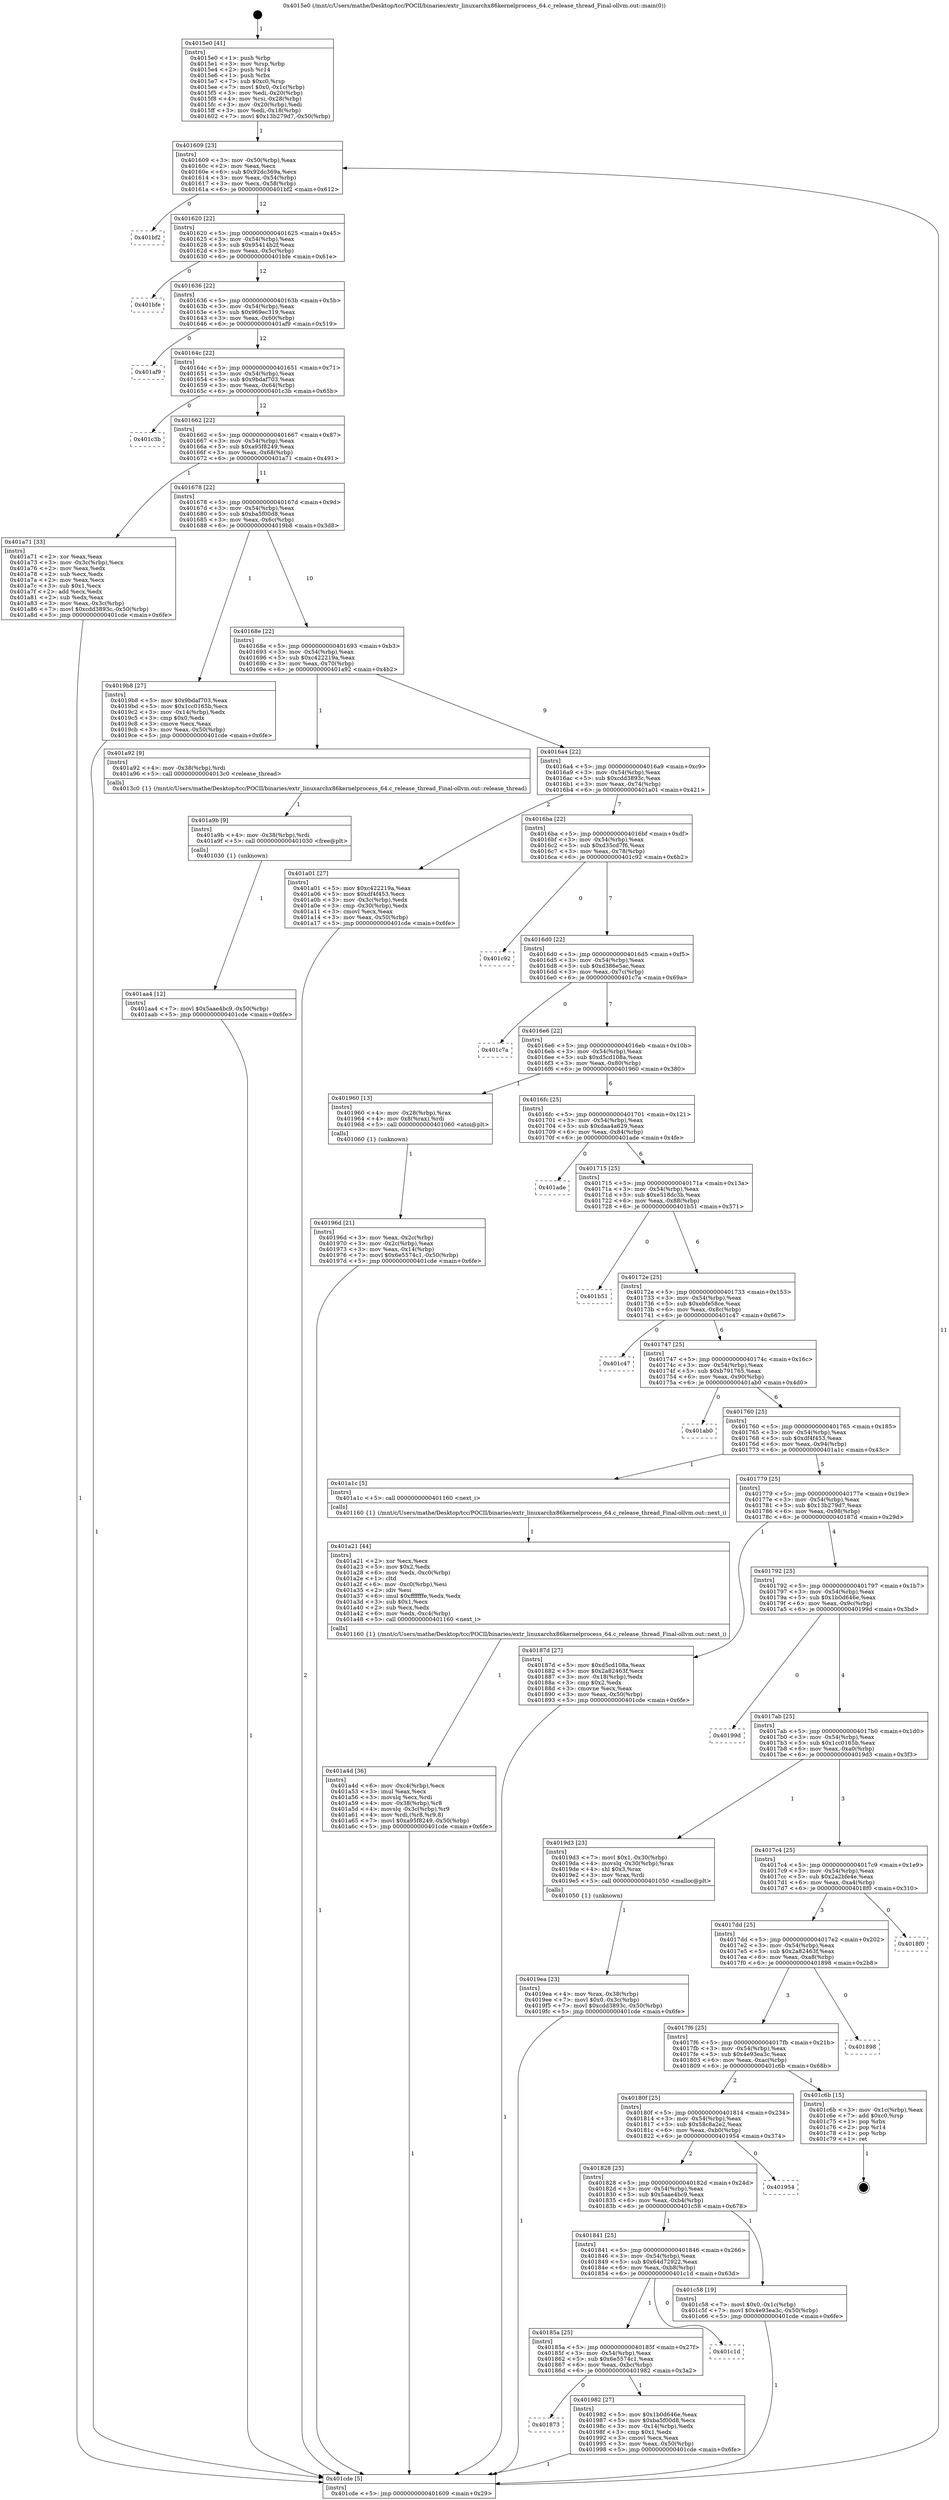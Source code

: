 digraph "0x4015e0" {
  label = "0x4015e0 (/mnt/c/Users/mathe/Desktop/tcc/POCII/binaries/extr_linuxarchx86kernelprocess_64.c_release_thread_Final-ollvm.out::main(0))"
  labelloc = "t"
  node[shape=record]

  Entry [label="",width=0.3,height=0.3,shape=circle,fillcolor=black,style=filled]
  "0x401609" [label="{
     0x401609 [23]\l
     | [instrs]\l
     &nbsp;&nbsp;0x401609 \<+3\>: mov -0x50(%rbp),%eax\l
     &nbsp;&nbsp;0x40160c \<+2\>: mov %eax,%ecx\l
     &nbsp;&nbsp;0x40160e \<+6\>: sub $0x92dc369a,%ecx\l
     &nbsp;&nbsp;0x401614 \<+3\>: mov %eax,-0x54(%rbp)\l
     &nbsp;&nbsp;0x401617 \<+3\>: mov %ecx,-0x58(%rbp)\l
     &nbsp;&nbsp;0x40161a \<+6\>: je 0000000000401bf2 \<main+0x612\>\l
  }"]
  "0x401bf2" [label="{
     0x401bf2\l
  }", style=dashed]
  "0x401620" [label="{
     0x401620 [22]\l
     | [instrs]\l
     &nbsp;&nbsp;0x401620 \<+5\>: jmp 0000000000401625 \<main+0x45\>\l
     &nbsp;&nbsp;0x401625 \<+3\>: mov -0x54(%rbp),%eax\l
     &nbsp;&nbsp;0x401628 \<+5\>: sub $0x95414b2f,%eax\l
     &nbsp;&nbsp;0x40162d \<+3\>: mov %eax,-0x5c(%rbp)\l
     &nbsp;&nbsp;0x401630 \<+6\>: je 0000000000401bfe \<main+0x61e\>\l
  }"]
  Exit [label="",width=0.3,height=0.3,shape=circle,fillcolor=black,style=filled,peripheries=2]
  "0x401bfe" [label="{
     0x401bfe\l
  }", style=dashed]
  "0x401636" [label="{
     0x401636 [22]\l
     | [instrs]\l
     &nbsp;&nbsp;0x401636 \<+5\>: jmp 000000000040163b \<main+0x5b\>\l
     &nbsp;&nbsp;0x40163b \<+3\>: mov -0x54(%rbp),%eax\l
     &nbsp;&nbsp;0x40163e \<+5\>: sub $0x969ec319,%eax\l
     &nbsp;&nbsp;0x401643 \<+3\>: mov %eax,-0x60(%rbp)\l
     &nbsp;&nbsp;0x401646 \<+6\>: je 0000000000401af9 \<main+0x519\>\l
  }"]
  "0x401aa4" [label="{
     0x401aa4 [12]\l
     | [instrs]\l
     &nbsp;&nbsp;0x401aa4 \<+7\>: movl $0x5aae4bc9,-0x50(%rbp)\l
     &nbsp;&nbsp;0x401aab \<+5\>: jmp 0000000000401cde \<main+0x6fe\>\l
  }"]
  "0x401af9" [label="{
     0x401af9\l
  }", style=dashed]
  "0x40164c" [label="{
     0x40164c [22]\l
     | [instrs]\l
     &nbsp;&nbsp;0x40164c \<+5\>: jmp 0000000000401651 \<main+0x71\>\l
     &nbsp;&nbsp;0x401651 \<+3\>: mov -0x54(%rbp),%eax\l
     &nbsp;&nbsp;0x401654 \<+5\>: sub $0x9bdaf703,%eax\l
     &nbsp;&nbsp;0x401659 \<+3\>: mov %eax,-0x64(%rbp)\l
     &nbsp;&nbsp;0x40165c \<+6\>: je 0000000000401c3b \<main+0x65b\>\l
  }"]
  "0x401a9b" [label="{
     0x401a9b [9]\l
     | [instrs]\l
     &nbsp;&nbsp;0x401a9b \<+4\>: mov -0x38(%rbp),%rdi\l
     &nbsp;&nbsp;0x401a9f \<+5\>: call 0000000000401030 \<free@plt\>\l
     | [calls]\l
     &nbsp;&nbsp;0x401030 \{1\} (unknown)\l
  }"]
  "0x401c3b" [label="{
     0x401c3b\l
  }", style=dashed]
  "0x401662" [label="{
     0x401662 [22]\l
     | [instrs]\l
     &nbsp;&nbsp;0x401662 \<+5\>: jmp 0000000000401667 \<main+0x87\>\l
     &nbsp;&nbsp;0x401667 \<+3\>: mov -0x54(%rbp),%eax\l
     &nbsp;&nbsp;0x40166a \<+5\>: sub $0xa95f8249,%eax\l
     &nbsp;&nbsp;0x40166f \<+3\>: mov %eax,-0x68(%rbp)\l
     &nbsp;&nbsp;0x401672 \<+6\>: je 0000000000401a71 \<main+0x491\>\l
  }"]
  "0x401a4d" [label="{
     0x401a4d [36]\l
     | [instrs]\l
     &nbsp;&nbsp;0x401a4d \<+6\>: mov -0xc4(%rbp),%ecx\l
     &nbsp;&nbsp;0x401a53 \<+3\>: imul %eax,%ecx\l
     &nbsp;&nbsp;0x401a56 \<+3\>: movslq %ecx,%rdi\l
     &nbsp;&nbsp;0x401a59 \<+4\>: mov -0x38(%rbp),%r8\l
     &nbsp;&nbsp;0x401a5d \<+4\>: movslq -0x3c(%rbp),%r9\l
     &nbsp;&nbsp;0x401a61 \<+4\>: mov %rdi,(%r8,%r9,8)\l
     &nbsp;&nbsp;0x401a65 \<+7\>: movl $0xa95f8249,-0x50(%rbp)\l
     &nbsp;&nbsp;0x401a6c \<+5\>: jmp 0000000000401cde \<main+0x6fe\>\l
  }"]
  "0x401a71" [label="{
     0x401a71 [33]\l
     | [instrs]\l
     &nbsp;&nbsp;0x401a71 \<+2\>: xor %eax,%eax\l
     &nbsp;&nbsp;0x401a73 \<+3\>: mov -0x3c(%rbp),%ecx\l
     &nbsp;&nbsp;0x401a76 \<+2\>: mov %eax,%edx\l
     &nbsp;&nbsp;0x401a78 \<+2\>: sub %ecx,%edx\l
     &nbsp;&nbsp;0x401a7a \<+2\>: mov %eax,%ecx\l
     &nbsp;&nbsp;0x401a7c \<+3\>: sub $0x1,%ecx\l
     &nbsp;&nbsp;0x401a7f \<+2\>: add %ecx,%edx\l
     &nbsp;&nbsp;0x401a81 \<+2\>: sub %edx,%eax\l
     &nbsp;&nbsp;0x401a83 \<+3\>: mov %eax,-0x3c(%rbp)\l
     &nbsp;&nbsp;0x401a86 \<+7\>: movl $0xcdd3893c,-0x50(%rbp)\l
     &nbsp;&nbsp;0x401a8d \<+5\>: jmp 0000000000401cde \<main+0x6fe\>\l
  }"]
  "0x401678" [label="{
     0x401678 [22]\l
     | [instrs]\l
     &nbsp;&nbsp;0x401678 \<+5\>: jmp 000000000040167d \<main+0x9d\>\l
     &nbsp;&nbsp;0x40167d \<+3\>: mov -0x54(%rbp),%eax\l
     &nbsp;&nbsp;0x401680 \<+5\>: sub $0xba5f00d8,%eax\l
     &nbsp;&nbsp;0x401685 \<+3\>: mov %eax,-0x6c(%rbp)\l
     &nbsp;&nbsp;0x401688 \<+6\>: je 00000000004019b8 \<main+0x3d8\>\l
  }"]
  "0x401a21" [label="{
     0x401a21 [44]\l
     | [instrs]\l
     &nbsp;&nbsp;0x401a21 \<+2\>: xor %ecx,%ecx\l
     &nbsp;&nbsp;0x401a23 \<+5\>: mov $0x2,%edx\l
     &nbsp;&nbsp;0x401a28 \<+6\>: mov %edx,-0xc0(%rbp)\l
     &nbsp;&nbsp;0x401a2e \<+1\>: cltd\l
     &nbsp;&nbsp;0x401a2f \<+6\>: mov -0xc0(%rbp),%esi\l
     &nbsp;&nbsp;0x401a35 \<+2\>: idiv %esi\l
     &nbsp;&nbsp;0x401a37 \<+6\>: imul $0xfffffffe,%edx,%edx\l
     &nbsp;&nbsp;0x401a3d \<+3\>: sub $0x1,%ecx\l
     &nbsp;&nbsp;0x401a40 \<+2\>: sub %ecx,%edx\l
     &nbsp;&nbsp;0x401a42 \<+6\>: mov %edx,-0xc4(%rbp)\l
     &nbsp;&nbsp;0x401a48 \<+5\>: call 0000000000401160 \<next_i\>\l
     | [calls]\l
     &nbsp;&nbsp;0x401160 \{1\} (/mnt/c/Users/mathe/Desktop/tcc/POCII/binaries/extr_linuxarchx86kernelprocess_64.c_release_thread_Final-ollvm.out::next_i)\l
  }"]
  "0x4019b8" [label="{
     0x4019b8 [27]\l
     | [instrs]\l
     &nbsp;&nbsp;0x4019b8 \<+5\>: mov $0x9bdaf703,%eax\l
     &nbsp;&nbsp;0x4019bd \<+5\>: mov $0x1cc0165b,%ecx\l
     &nbsp;&nbsp;0x4019c2 \<+3\>: mov -0x14(%rbp),%edx\l
     &nbsp;&nbsp;0x4019c5 \<+3\>: cmp $0x0,%edx\l
     &nbsp;&nbsp;0x4019c8 \<+3\>: cmove %ecx,%eax\l
     &nbsp;&nbsp;0x4019cb \<+3\>: mov %eax,-0x50(%rbp)\l
     &nbsp;&nbsp;0x4019ce \<+5\>: jmp 0000000000401cde \<main+0x6fe\>\l
  }"]
  "0x40168e" [label="{
     0x40168e [22]\l
     | [instrs]\l
     &nbsp;&nbsp;0x40168e \<+5\>: jmp 0000000000401693 \<main+0xb3\>\l
     &nbsp;&nbsp;0x401693 \<+3\>: mov -0x54(%rbp),%eax\l
     &nbsp;&nbsp;0x401696 \<+5\>: sub $0xc422219a,%eax\l
     &nbsp;&nbsp;0x40169b \<+3\>: mov %eax,-0x70(%rbp)\l
     &nbsp;&nbsp;0x40169e \<+6\>: je 0000000000401a92 \<main+0x4b2\>\l
  }"]
  "0x4019ea" [label="{
     0x4019ea [23]\l
     | [instrs]\l
     &nbsp;&nbsp;0x4019ea \<+4\>: mov %rax,-0x38(%rbp)\l
     &nbsp;&nbsp;0x4019ee \<+7\>: movl $0x0,-0x3c(%rbp)\l
     &nbsp;&nbsp;0x4019f5 \<+7\>: movl $0xcdd3893c,-0x50(%rbp)\l
     &nbsp;&nbsp;0x4019fc \<+5\>: jmp 0000000000401cde \<main+0x6fe\>\l
  }"]
  "0x401a92" [label="{
     0x401a92 [9]\l
     | [instrs]\l
     &nbsp;&nbsp;0x401a92 \<+4\>: mov -0x38(%rbp),%rdi\l
     &nbsp;&nbsp;0x401a96 \<+5\>: call 00000000004013c0 \<release_thread\>\l
     | [calls]\l
     &nbsp;&nbsp;0x4013c0 \{1\} (/mnt/c/Users/mathe/Desktop/tcc/POCII/binaries/extr_linuxarchx86kernelprocess_64.c_release_thread_Final-ollvm.out::release_thread)\l
  }"]
  "0x4016a4" [label="{
     0x4016a4 [22]\l
     | [instrs]\l
     &nbsp;&nbsp;0x4016a4 \<+5\>: jmp 00000000004016a9 \<main+0xc9\>\l
     &nbsp;&nbsp;0x4016a9 \<+3\>: mov -0x54(%rbp),%eax\l
     &nbsp;&nbsp;0x4016ac \<+5\>: sub $0xcdd3893c,%eax\l
     &nbsp;&nbsp;0x4016b1 \<+3\>: mov %eax,-0x74(%rbp)\l
     &nbsp;&nbsp;0x4016b4 \<+6\>: je 0000000000401a01 \<main+0x421\>\l
  }"]
  "0x401873" [label="{
     0x401873\l
  }", style=dashed]
  "0x401a01" [label="{
     0x401a01 [27]\l
     | [instrs]\l
     &nbsp;&nbsp;0x401a01 \<+5\>: mov $0xc422219a,%eax\l
     &nbsp;&nbsp;0x401a06 \<+5\>: mov $0xdf4f453,%ecx\l
     &nbsp;&nbsp;0x401a0b \<+3\>: mov -0x3c(%rbp),%edx\l
     &nbsp;&nbsp;0x401a0e \<+3\>: cmp -0x30(%rbp),%edx\l
     &nbsp;&nbsp;0x401a11 \<+3\>: cmovl %ecx,%eax\l
     &nbsp;&nbsp;0x401a14 \<+3\>: mov %eax,-0x50(%rbp)\l
     &nbsp;&nbsp;0x401a17 \<+5\>: jmp 0000000000401cde \<main+0x6fe\>\l
  }"]
  "0x4016ba" [label="{
     0x4016ba [22]\l
     | [instrs]\l
     &nbsp;&nbsp;0x4016ba \<+5\>: jmp 00000000004016bf \<main+0xdf\>\l
     &nbsp;&nbsp;0x4016bf \<+3\>: mov -0x54(%rbp),%eax\l
     &nbsp;&nbsp;0x4016c2 \<+5\>: sub $0xd35cd7f6,%eax\l
     &nbsp;&nbsp;0x4016c7 \<+3\>: mov %eax,-0x78(%rbp)\l
     &nbsp;&nbsp;0x4016ca \<+6\>: je 0000000000401c92 \<main+0x6b2\>\l
  }"]
  "0x401982" [label="{
     0x401982 [27]\l
     | [instrs]\l
     &nbsp;&nbsp;0x401982 \<+5\>: mov $0x1b0d646e,%eax\l
     &nbsp;&nbsp;0x401987 \<+5\>: mov $0xba5f00d8,%ecx\l
     &nbsp;&nbsp;0x40198c \<+3\>: mov -0x14(%rbp),%edx\l
     &nbsp;&nbsp;0x40198f \<+3\>: cmp $0x1,%edx\l
     &nbsp;&nbsp;0x401992 \<+3\>: cmovl %ecx,%eax\l
     &nbsp;&nbsp;0x401995 \<+3\>: mov %eax,-0x50(%rbp)\l
     &nbsp;&nbsp;0x401998 \<+5\>: jmp 0000000000401cde \<main+0x6fe\>\l
  }"]
  "0x401c92" [label="{
     0x401c92\l
  }", style=dashed]
  "0x4016d0" [label="{
     0x4016d0 [22]\l
     | [instrs]\l
     &nbsp;&nbsp;0x4016d0 \<+5\>: jmp 00000000004016d5 \<main+0xf5\>\l
     &nbsp;&nbsp;0x4016d5 \<+3\>: mov -0x54(%rbp),%eax\l
     &nbsp;&nbsp;0x4016d8 \<+5\>: sub $0xd386e5ac,%eax\l
     &nbsp;&nbsp;0x4016dd \<+3\>: mov %eax,-0x7c(%rbp)\l
     &nbsp;&nbsp;0x4016e0 \<+6\>: je 0000000000401c7a \<main+0x69a\>\l
  }"]
  "0x40185a" [label="{
     0x40185a [25]\l
     | [instrs]\l
     &nbsp;&nbsp;0x40185a \<+5\>: jmp 000000000040185f \<main+0x27f\>\l
     &nbsp;&nbsp;0x40185f \<+3\>: mov -0x54(%rbp),%eax\l
     &nbsp;&nbsp;0x401862 \<+5\>: sub $0x6e5574c1,%eax\l
     &nbsp;&nbsp;0x401867 \<+6\>: mov %eax,-0xbc(%rbp)\l
     &nbsp;&nbsp;0x40186d \<+6\>: je 0000000000401982 \<main+0x3a2\>\l
  }"]
  "0x401c7a" [label="{
     0x401c7a\l
  }", style=dashed]
  "0x4016e6" [label="{
     0x4016e6 [22]\l
     | [instrs]\l
     &nbsp;&nbsp;0x4016e6 \<+5\>: jmp 00000000004016eb \<main+0x10b\>\l
     &nbsp;&nbsp;0x4016eb \<+3\>: mov -0x54(%rbp),%eax\l
     &nbsp;&nbsp;0x4016ee \<+5\>: sub $0xd5cd108a,%eax\l
     &nbsp;&nbsp;0x4016f3 \<+3\>: mov %eax,-0x80(%rbp)\l
     &nbsp;&nbsp;0x4016f6 \<+6\>: je 0000000000401960 \<main+0x380\>\l
  }"]
  "0x401c1d" [label="{
     0x401c1d\l
  }", style=dashed]
  "0x401960" [label="{
     0x401960 [13]\l
     | [instrs]\l
     &nbsp;&nbsp;0x401960 \<+4\>: mov -0x28(%rbp),%rax\l
     &nbsp;&nbsp;0x401964 \<+4\>: mov 0x8(%rax),%rdi\l
     &nbsp;&nbsp;0x401968 \<+5\>: call 0000000000401060 \<atoi@plt\>\l
     | [calls]\l
     &nbsp;&nbsp;0x401060 \{1\} (unknown)\l
  }"]
  "0x4016fc" [label="{
     0x4016fc [25]\l
     | [instrs]\l
     &nbsp;&nbsp;0x4016fc \<+5\>: jmp 0000000000401701 \<main+0x121\>\l
     &nbsp;&nbsp;0x401701 \<+3\>: mov -0x54(%rbp),%eax\l
     &nbsp;&nbsp;0x401704 \<+5\>: sub $0xdaa4a629,%eax\l
     &nbsp;&nbsp;0x401709 \<+6\>: mov %eax,-0x84(%rbp)\l
     &nbsp;&nbsp;0x40170f \<+6\>: je 0000000000401ade \<main+0x4fe\>\l
  }"]
  "0x401841" [label="{
     0x401841 [25]\l
     | [instrs]\l
     &nbsp;&nbsp;0x401841 \<+5\>: jmp 0000000000401846 \<main+0x266\>\l
     &nbsp;&nbsp;0x401846 \<+3\>: mov -0x54(%rbp),%eax\l
     &nbsp;&nbsp;0x401849 \<+5\>: sub $0x64d72922,%eax\l
     &nbsp;&nbsp;0x40184e \<+6\>: mov %eax,-0xb8(%rbp)\l
     &nbsp;&nbsp;0x401854 \<+6\>: je 0000000000401c1d \<main+0x63d\>\l
  }"]
  "0x401ade" [label="{
     0x401ade\l
  }", style=dashed]
  "0x401715" [label="{
     0x401715 [25]\l
     | [instrs]\l
     &nbsp;&nbsp;0x401715 \<+5\>: jmp 000000000040171a \<main+0x13a\>\l
     &nbsp;&nbsp;0x40171a \<+3\>: mov -0x54(%rbp),%eax\l
     &nbsp;&nbsp;0x40171d \<+5\>: sub $0xe518dc3b,%eax\l
     &nbsp;&nbsp;0x401722 \<+6\>: mov %eax,-0x88(%rbp)\l
     &nbsp;&nbsp;0x401728 \<+6\>: je 0000000000401b51 \<main+0x571\>\l
  }"]
  "0x401c58" [label="{
     0x401c58 [19]\l
     | [instrs]\l
     &nbsp;&nbsp;0x401c58 \<+7\>: movl $0x0,-0x1c(%rbp)\l
     &nbsp;&nbsp;0x401c5f \<+7\>: movl $0x4e93ea3c,-0x50(%rbp)\l
     &nbsp;&nbsp;0x401c66 \<+5\>: jmp 0000000000401cde \<main+0x6fe\>\l
  }"]
  "0x401b51" [label="{
     0x401b51\l
  }", style=dashed]
  "0x40172e" [label="{
     0x40172e [25]\l
     | [instrs]\l
     &nbsp;&nbsp;0x40172e \<+5\>: jmp 0000000000401733 \<main+0x153\>\l
     &nbsp;&nbsp;0x401733 \<+3\>: mov -0x54(%rbp),%eax\l
     &nbsp;&nbsp;0x401736 \<+5\>: sub $0xebfe58ce,%eax\l
     &nbsp;&nbsp;0x40173b \<+6\>: mov %eax,-0x8c(%rbp)\l
     &nbsp;&nbsp;0x401741 \<+6\>: je 0000000000401c47 \<main+0x667\>\l
  }"]
  "0x401828" [label="{
     0x401828 [25]\l
     | [instrs]\l
     &nbsp;&nbsp;0x401828 \<+5\>: jmp 000000000040182d \<main+0x24d\>\l
     &nbsp;&nbsp;0x40182d \<+3\>: mov -0x54(%rbp),%eax\l
     &nbsp;&nbsp;0x401830 \<+5\>: sub $0x5aae4bc9,%eax\l
     &nbsp;&nbsp;0x401835 \<+6\>: mov %eax,-0xb4(%rbp)\l
     &nbsp;&nbsp;0x40183b \<+6\>: je 0000000000401c58 \<main+0x678\>\l
  }"]
  "0x401c47" [label="{
     0x401c47\l
  }", style=dashed]
  "0x401747" [label="{
     0x401747 [25]\l
     | [instrs]\l
     &nbsp;&nbsp;0x401747 \<+5\>: jmp 000000000040174c \<main+0x16c\>\l
     &nbsp;&nbsp;0x40174c \<+3\>: mov -0x54(%rbp),%eax\l
     &nbsp;&nbsp;0x40174f \<+5\>: sub $0xb791765,%eax\l
     &nbsp;&nbsp;0x401754 \<+6\>: mov %eax,-0x90(%rbp)\l
     &nbsp;&nbsp;0x40175a \<+6\>: je 0000000000401ab0 \<main+0x4d0\>\l
  }"]
  "0x401954" [label="{
     0x401954\l
  }", style=dashed]
  "0x401ab0" [label="{
     0x401ab0\l
  }", style=dashed]
  "0x401760" [label="{
     0x401760 [25]\l
     | [instrs]\l
     &nbsp;&nbsp;0x401760 \<+5\>: jmp 0000000000401765 \<main+0x185\>\l
     &nbsp;&nbsp;0x401765 \<+3\>: mov -0x54(%rbp),%eax\l
     &nbsp;&nbsp;0x401768 \<+5\>: sub $0xdf4f453,%eax\l
     &nbsp;&nbsp;0x40176d \<+6\>: mov %eax,-0x94(%rbp)\l
     &nbsp;&nbsp;0x401773 \<+6\>: je 0000000000401a1c \<main+0x43c\>\l
  }"]
  "0x40180f" [label="{
     0x40180f [25]\l
     | [instrs]\l
     &nbsp;&nbsp;0x40180f \<+5\>: jmp 0000000000401814 \<main+0x234\>\l
     &nbsp;&nbsp;0x401814 \<+3\>: mov -0x54(%rbp),%eax\l
     &nbsp;&nbsp;0x401817 \<+5\>: sub $0x58c8a2e2,%eax\l
     &nbsp;&nbsp;0x40181c \<+6\>: mov %eax,-0xb0(%rbp)\l
     &nbsp;&nbsp;0x401822 \<+6\>: je 0000000000401954 \<main+0x374\>\l
  }"]
  "0x401a1c" [label="{
     0x401a1c [5]\l
     | [instrs]\l
     &nbsp;&nbsp;0x401a1c \<+5\>: call 0000000000401160 \<next_i\>\l
     | [calls]\l
     &nbsp;&nbsp;0x401160 \{1\} (/mnt/c/Users/mathe/Desktop/tcc/POCII/binaries/extr_linuxarchx86kernelprocess_64.c_release_thread_Final-ollvm.out::next_i)\l
  }"]
  "0x401779" [label="{
     0x401779 [25]\l
     | [instrs]\l
     &nbsp;&nbsp;0x401779 \<+5\>: jmp 000000000040177e \<main+0x19e\>\l
     &nbsp;&nbsp;0x40177e \<+3\>: mov -0x54(%rbp),%eax\l
     &nbsp;&nbsp;0x401781 \<+5\>: sub $0x13b279d7,%eax\l
     &nbsp;&nbsp;0x401786 \<+6\>: mov %eax,-0x98(%rbp)\l
     &nbsp;&nbsp;0x40178c \<+6\>: je 000000000040187d \<main+0x29d\>\l
  }"]
  "0x401c6b" [label="{
     0x401c6b [15]\l
     | [instrs]\l
     &nbsp;&nbsp;0x401c6b \<+3\>: mov -0x1c(%rbp),%eax\l
     &nbsp;&nbsp;0x401c6e \<+7\>: add $0xc0,%rsp\l
     &nbsp;&nbsp;0x401c75 \<+1\>: pop %rbx\l
     &nbsp;&nbsp;0x401c76 \<+2\>: pop %r14\l
     &nbsp;&nbsp;0x401c78 \<+1\>: pop %rbp\l
     &nbsp;&nbsp;0x401c79 \<+1\>: ret\l
  }"]
  "0x40187d" [label="{
     0x40187d [27]\l
     | [instrs]\l
     &nbsp;&nbsp;0x40187d \<+5\>: mov $0xd5cd108a,%eax\l
     &nbsp;&nbsp;0x401882 \<+5\>: mov $0x2a82463f,%ecx\l
     &nbsp;&nbsp;0x401887 \<+3\>: mov -0x18(%rbp),%edx\l
     &nbsp;&nbsp;0x40188a \<+3\>: cmp $0x2,%edx\l
     &nbsp;&nbsp;0x40188d \<+3\>: cmovne %ecx,%eax\l
     &nbsp;&nbsp;0x401890 \<+3\>: mov %eax,-0x50(%rbp)\l
     &nbsp;&nbsp;0x401893 \<+5\>: jmp 0000000000401cde \<main+0x6fe\>\l
  }"]
  "0x401792" [label="{
     0x401792 [25]\l
     | [instrs]\l
     &nbsp;&nbsp;0x401792 \<+5\>: jmp 0000000000401797 \<main+0x1b7\>\l
     &nbsp;&nbsp;0x401797 \<+3\>: mov -0x54(%rbp),%eax\l
     &nbsp;&nbsp;0x40179a \<+5\>: sub $0x1b0d646e,%eax\l
     &nbsp;&nbsp;0x40179f \<+6\>: mov %eax,-0x9c(%rbp)\l
     &nbsp;&nbsp;0x4017a5 \<+6\>: je 000000000040199d \<main+0x3bd\>\l
  }"]
  "0x401cde" [label="{
     0x401cde [5]\l
     | [instrs]\l
     &nbsp;&nbsp;0x401cde \<+5\>: jmp 0000000000401609 \<main+0x29\>\l
  }"]
  "0x4015e0" [label="{
     0x4015e0 [41]\l
     | [instrs]\l
     &nbsp;&nbsp;0x4015e0 \<+1\>: push %rbp\l
     &nbsp;&nbsp;0x4015e1 \<+3\>: mov %rsp,%rbp\l
     &nbsp;&nbsp;0x4015e4 \<+2\>: push %r14\l
     &nbsp;&nbsp;0x4015e6 \<+1\>: push %rbx\l
     &nbsp;&nbsp;0x4015e7 \<+7\>: sub $0xc0,%rsp\l
     &nbsp;&nbsp;0x4015ee \<+7\>: movl $0x0,-0x1c(%rbp)\l
     &nbsp;&nbsp;0x4015f5 \<+3\>: mov %edi,-0x20(%rbp)\l
     &nbsp;&nbsp;0x4015f8 \<+4\>: mov %rsi,-0x28(%rbp)\l
     &nbsp;&nbsp;0x4015fc \<+3\>: mov -0x20(%rbp),%edi\l
     &nbsp;&nbsp;0x4015ff \<+3\>: mov %edi,-0x18(%rbp)\l
     &nbsp;&nbsp;0x401602 \<+7\>: movl $0x13b279d7,-0x50(%rbp)\l
  }"]
  "0x40196d" [label="{
     0x40196d [21]\l
     | [instrs]\l
     &nbsp;&nbsp;0x40196d \<+3\>: mov %eax,-0x2c(%rbp)\l
     &nbsp;&nbsp;0x401970 \<+3\>: mov -0x2c(%rbp),%eax\l
     &nbsp;&nbsp;0x401973 \<+3\>: mov %eax,-0x14(%rbp)\l
     &nbsp;&nbsp;0x401976 \<+7\>: movl $0x6e5574c1,-0x50(%rbp)\l
     &nbsp;&nbsp;0x40197d \<+5\>: jmp 0000000000401cde \<main+0x6fe\>\l
  }"]
  "0x4017f6" [label="{
     0x4017f6 [25]\l
     | [instrs]\l
     &nbsp;&nbsp;0x4017f6 \<+5\>: jmp 00000000004017fb \<main+0x21b\>\l
     &nbsp;&nbsp;0x4017fb \<+3\>: mov -0x54(%rbp),%eax\l
     &nbsp;&nbsp;0x4017fe \<+5\>: sub $0x4e93ea3c,%eax\l
     &nbsp;&nbsp;0x401803 \<+6\>: mov %eax,-0xac(%rbp)\l
     &nbsp;&nbsp;0x401809 \<+6\>: je 0000000000401c6b \<main+0x68b\>\l
  }"]
  "0x40199d" [label="{
     0x40199d\l
  }", style=dashed]
  "0x4017ab" [label="{
     0x4017ab [25]\l
     | [instrs]\l
     &nbsp;&nbsp;0x4017ab \<+5\>: jmp 00000000004017b0 \<main+0x1d0\>\l
     &nbsp;&nbsp;0x4017b0 \<+3\>: mov -0x54(%rbp),%eax\l
     &nbsp;&nbsp;0x4017b3 \<+5\>: sub $0x1cc0165b,%eax\l
     &nbsp;&nbsp;0x4017b8 \<+6\>: mov %eax,-0xa0(%rbp)\l
     &nbsp;&nbsp;0x4017be \<+6\>: je 00000000004019d3 \<main+0x3f3\>\l
  }"]
  "0x401898" [label="{
     0x401898\l
  }", style=dashed]
  "0x4019d3" [label="{
     0x4019d3 [23]\l
     | [instrs]\l
     &nbsp;&nbsp;0x4019d3 \<+7\>: movl $0x1,-0x30(%rbp)\l
     &nbsp;&nbsp;0x4019da \<+4\>: movslq -0x30(%rbp),%rax\l
     &nbsp;&nbsp;0x4019de \<+4\>: shl $0x3,%rax\l
     &nbsp;&nbsp;0x4019e2 \<+3\>: mov %rax,%rdi\l
     &nbsp;&nbsp;0x4019e5 \<+5\>: call 0000000000401050 \<malloc@plt\>\l
     | [calls]\l
     &nbsp;&nbsp;0x401050 \{1\} (unknown)\l
  }"]
  "0x4017c4" [label="{
     0x4017c4 [25]\l
     | [instrs]\l
     &nbsp;&nbsp;0x4017c4 \<+5\>: jmp 00000000004017c9 \<main+0x1e9\>\l
     &nbsp;&nbsp;0x4017c9 \<+3\>: mov -0x54(%rbp),%eax\l
     &nbsp;&nbsp;0x4017cc \<+5\>: sub $0x2a2bfe4e,%eax\l
     &nbsp;&nbsp;0x4017d1 \<+6\>: mov %eax,-0xa4(%rbp)\l
     &nbsp;&nbsp;0x4017d7 \<+6\>: je 00000000004018f0 \<main+0x310\>\l
  }"]
  "0x4017dd" [label="{
     0x4017dd [25]\l
     | [instrs]\l
     &nbsp;&nbsp;0x4017dd \<+5\>: jmp 00000000004017e2 \<main+0x202\>\l
     &nbsp;&nbsp;0x4017e2 \<+3\>: mov -0x54(%rbp),%eax\l
     &nbsp;&nbsp;0x4017e5 \<+5\>: sub $0x2a82463f,%eax\l
     &nbsp;&nbsp;0x4017ea \<+6\>: mov %eax,-0xa8(%rbp)\l
     &nbsp;&nbsp;0x4017f0 \<+6\>: je 0000000000401898 \<main+0x2b8\>\l
  }"]
  "0x4018f0" [label="{
     0x4018f0\l
  }", style=dashed]
  Entry -> "0x4015e0" [label=" 1"]
  "0x401609" -> "0x401bf2" [label=" 0"]
  "0x401609" -> "0x401620" [label=" 12"]
  "0x401c6b" -> Exit [label=" 1"]
  "0x401620" -> "0x401bfe" [label=" 0"]
  "0x401620" -> "0x401636" [label=" 12"]
  "0x401c58" -> "0x401cde" [label=" 1"]
  "0x401636" -> "0x401af9" [label=" 0"]
  "0x401636" -> "0x40164c" [label=" 12"]
  "0x401aa4" -> "0x401cde" [label=" 1"]
  "0x40164c" -> "0x401c3b" [label=" 0"]
  "0x40164c" -> "0x401662" [label=" 12"]
  "0x401a9b" -> "0x401aa4" [label=" 1"]
  "0x401662" -> "0x401a71" [label=" 1"]
  "0x401662" -> "0x401678" [label=" 11"]
  "0x401a92" -> "0x401a9b" [label=" 1"]
  "0x401678" -> "0x4019b8" [label=" 1"]
  "0x401678" -> "0x40168e" [label=" 10"]
  "0x401a71" -> "0x401cde" [label=" 1"]
  "0x40168e" -> "0x401a92" [label=" 1"]
  "0x40168e" -> "0x4016a4" [label=" 9"]
  "0x401a4d" -> "0x401cde" [label=" 1"]
  "0x4016a4" -> "0x401a01" [label=" 2"]
  "0x4016a4" -> "0x4016ba" [label=" 7"]
  "0x401a21" -> "0x401a4d" [label=" 1"]
  "0x4016ba" -> "0x401c92" [label=" 0"]
  "0x4016ba" -> "0x4016d0" [label=" 7"]
  "0x401a1c" -> "0x401a21" [label=" 1"]
  "0x4016d0" -> "0x401c7a" [label=" 0"]
  "0x4016d0" -> "0x4016e6" [label=" 7"]
  "0x4019ea" -> "0x401cde" [label=" 1"]
  "0x4016e6" -> "0x401960" [label=" 1"]
  "0x4016e6" -> "0x4016fc" [label=" 6"]
  "0x4019d3" -> "0x4019ea" [label=" 1"]
  "0x4016fc" -> "0x401ade" [label=" 0"]
  "0x4016fc" -> "0x401715" [label=" 6"]
  "0x401982" -> "0x401cde" [label=" 1"]
  "0x401715" -> "0x401b51" [label=" 0"]
  "0x401715" -> "0x40172e" [label=" 6"]
  "0x40185a" -> "0x401873" [label=" 0"]
  "0x40172e" -> "0x401c47" [label=" 0"]
  "0x40172e" -> "0x401747" [label=" 6"]
  "0x401a01" -> "0x401cde" [label=" 2"]
  "0x401747" -> "0x401ab0" [label=" 0"]
  "0x401747" -> "0x401760" [label=" 6"]
  "0x401841" -> "0x40185a" [label=" 1"]
  "0x401760" -> "0x401a1c" [label=" 1"]
  "0x401760" -> "0x401779" [label=" 5"]
  "0x4019b8" -> "0x401cde" [label=" 1"]
  "0x401779" -> "0x40187d" [label=" 1"]
  "0x401779" -> "0x401792" [label=" 4"]
  "0x40187d" -> "0x401cde" [label=" 1"]
  "0x4015e0" -> "0x401609" [label=" 1"]
  "0x401cde" -> "0x401609" [label=" 11"]
  "0x401960" -> "0x40196d" [label=" 1"]
  "0x40196d" -> "0x401cde" [label=" 1"]
  "0x401828" -> "0x401841" [label=" 1"]
  "0x401792" -> "0x40199d" [label=" 0"]
  "0x401792" -> "0x4017ab" [label=" 4"]
  "0x40185a" -> "0x401982" [label=" 1"]
  "0x4017ab" -> "0x4019d3" [label=" 1"]
  "0x4017ab" -> "0x4017c4" [label=" 3"]
  "0x40180f" -> "0x401828" [label=" 2"]
  "0x4017c4" -> "0x4018f0" [label=" 0"]
  "0x4017c4" -> "0x4017dd" [label=" 3"]
  "0x40180f" -> "0x401954" [label=" 0"]
  "0x4017dd" -> "0x401898" [label=" 0"]
  "0x4017dd" -> "0x4017f6" [label=" 3"]
  "0x401828" -> "0x401c58" [label=" 1"]
  "0x4017f6" -> "0x401c6b" [label=" 1"]
  "0x4017f6" -> "0x40180f" [label=" 2"]
  "0x401841" -> "0x401c1d" [label=" 0"]
}
